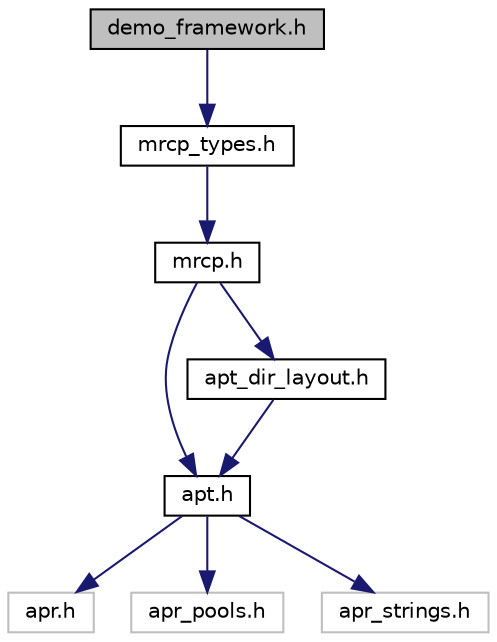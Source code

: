 digraph "demo_framework.h"
{
  edge [fontname="Helvetica",fontsize="10",labelfontname="Helvetica",labelfontsize="10"];
  node [fontname="Helvetica",fontsize="10",shape=record];
  Node0 [label="demo_framework.h",height=0.2,width=0.4,color="black", fillcolor="grey75", style="filled", fontcolor="black"];
  Node0 -> Node1 [color="midnightblue",fontsize="10",style="solid",fontname="Helvetica"];
  Node1 [label="mrcp_types.h",height=0.2,width=0.4,color="black", fillcolor="white", style="filled",URL="$mrcp__types_8h.html",tooltip="Basic MRCP Types. "];
  Node1 -> Node2 [color="midnightblue",fontsize="10",style="solid",fontname="Helvetica"];
  Node2 [label="mrcp.h",height=0.2,width=0.4,color="black", fillcolor="white", style="filled",URL="$mrcp_8h.html",tooltip="MRCP Core Definitions. "];
  Node2 -> Node3 [color="midnightblue",fontsize="10",style="solid",fontname="Helvetica"];
  Node3 [label="apt.h",height=0.2,width=0.4,color="black", fillcolor="white", style="filled",URL="$apt_8h.html",tooltip="APR Toolkit Definitions. "];
  Node3 -> Node4 [color="midnightblue",fontsize="10",style="solid",fontname="Helvetica"];
  Node4 [label="apr.h",height=0.2,width=0.4,color="grey75", fillcolor="white", style="filled"];
  Node3 -> Node5 [color="midnightblue",fontsize="10",style="solid",fontname="Helvetica"];
  Node5 [label="apr_pools.h",height=0.2,width=0.4,color="grey75", fillcolor="white", style="filled"];
  Node3 -> Node6 [color="midnightblue",fontsize="10",style="solid",fontname="Helvetica"];
  Node6 [label="apr_strings.h",height=0.2,width=0.4,color="grey75", fillcolor="white", style="filled"];
  Node2 -> Node7 [color="midnightblue",fontsize="10",style="solid",fontname="Helvetica"];
  Node7 [label="apt_dir_layout.h",height=0.2,width=0.4,color="black", fillcolor="white", style="filled",URL="$apt__dir__layout_8h.html",tooltip="Directories Layout. "];
  Node7 -> Node3 [color="midnightblue",fontsize="10",style="solid",fontname="Helvetica"];
}
